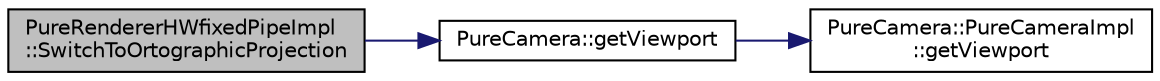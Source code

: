 digraph "PureRendererHWfixedPipeImpl::SwitchToOrtographicProjection"
{
 // LATEX_PDF_SIZE
  edge [fontname="Helvetica",fontsize="10",labelfontname="Helvetica",labelfontsize="10"];
  node [fontname="Helvetica",fontsize="10",shape=record];
  rankdir="LR";
  Node1 [label="PureRendererHWfixedPipeImpl\l::SwitchToOrtographicProjection",height=0.2,width=0.4,color="black", fillcolor="grey75", style="filled", fontcolor="black",tooltip="Sets orthographic projection."];
  Node1 -> Node2 [color="midnightblue",fontsize="10",style="solid",fontname="Helvetica"];
  Node2 [label="PureCamera::getViewport",height=0.2,width=0.4,color="black", fillcolor="white", style="filled",URL="$class_pure_camera.html#a165e80e61119139c31f6bbd3dccf8ce4",tooltip="Gets camera viewport."];
  Node2 -> Node3 [color="midnightblue",fontsize="10",style="solid",fontname="Helvetica"];
  Node3 [label="PureCamera::PureCameraImpl\l::getViewport",height=0.2,width=0.4,color="black", fillcolor="white", style="filled",URL="$class_pure_camera_1_1_pure_camera_impl.html#a5724f8f555758426f37e0a0983593215",tooltip=" "];
}
